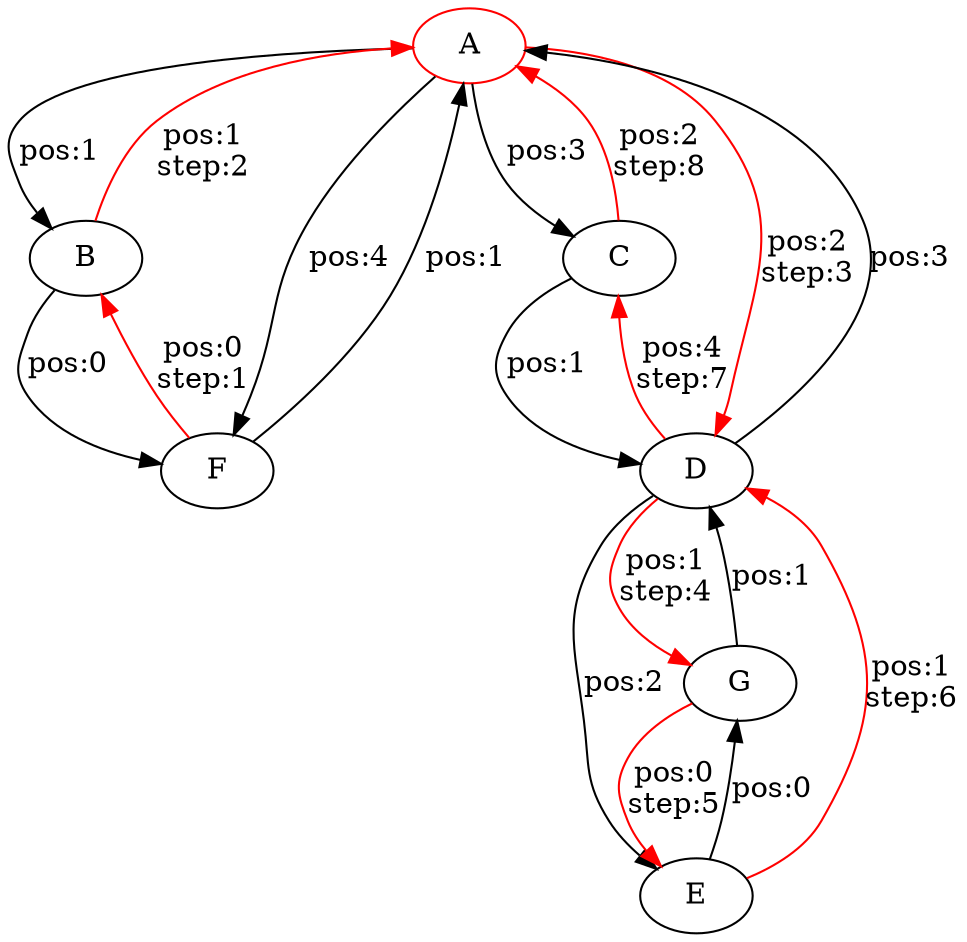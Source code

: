 digraph {
	A [label="A",color="red"];
	B [label="B"];
	C [label="C"];
	D [label="D"];
	E [label="E"];
	F [label="F"];
	G [label="G"];

	B -> A [label="pos:1\nstep:2\n",color=red];
	A -> C [label="pos:3\n"];
	C -> D [label="pos:1\n"];
	A -> D [label="pos:2\nstep:3\n",color=red];
	A -> F [label="pos:4\n"];
	E -> D [label="pos:1\nstep:6\n",color=red];
	G -> D [label="pos:1\n"];
	A -> B [label="pos:1\n"];
	C -> A [label="pos:2\nstep:8\n",color=red];
	D -> C [label="pos:4\nstep:7\n",color=red];
	D -> A [label="pos:3\n"];
	F -> A [label="pos:1\n"];
	D -> E [label="pos:2\n"];
	D -> G [label="pos:1\nstep:4\n",color=red];
	B -> F [label="pos:0\n"];
	F -> B [label="pos:0\nstep:1\n",color=red];
	G -> E [label="pos:0\nstep:5\n",color=red];
	E -> G [label="pos:0\n"];
}

